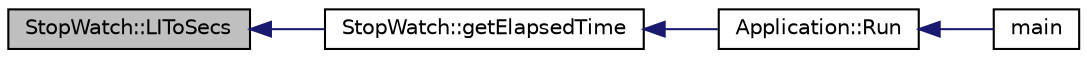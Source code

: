 digraph "StopWatch::LIToSecs"
{
  bgcolor="transparent";
  edge [fontname="Helvetica",fontsize="10",labelfontname="Helvetica",labelfontsize="10"];
  node [fontname="Helvetica",fontsize="10",shape=record];
  rankdir="LR";
  Node1 [label="StopWatch::LIToSecs",height=0.2,width=0.4,color="black", fillcolor="grey75", style="filled", fontcolor="black"];
  Node1 -> Node2 [dir="back",color="midnightblue",fontsize="10",style="solid",fontname="Helvetica"];
  Node2 [label="StopWatch::getElapsedTime",height=0.2,width=0.4,color="black",URL="$classStopWatch.html#ac8be1626396d1a5ca414f74349d59eb2"];
  Node2 -> Node3 [dir="back",color="midnightblue",fontsize="10",style="solid",fontname="Helvetica"];
  Node3 [label="Application::Run",height=0.2,width=0.4,color="black",URL="$classApplication.html#aaf09cd6cb412086dc039e28cdb059f0d"];
  Node3 -> Node4 [dir="back",color="midnightblue",fontsize="10",style="solid",fontname="Helvetica"];
  Node4 [label="main",height=0.2,width=0.4,color="black",URL="$main_8cpp.html#a840291bc02cba5474a4cb46a9b9566fe"];
}
